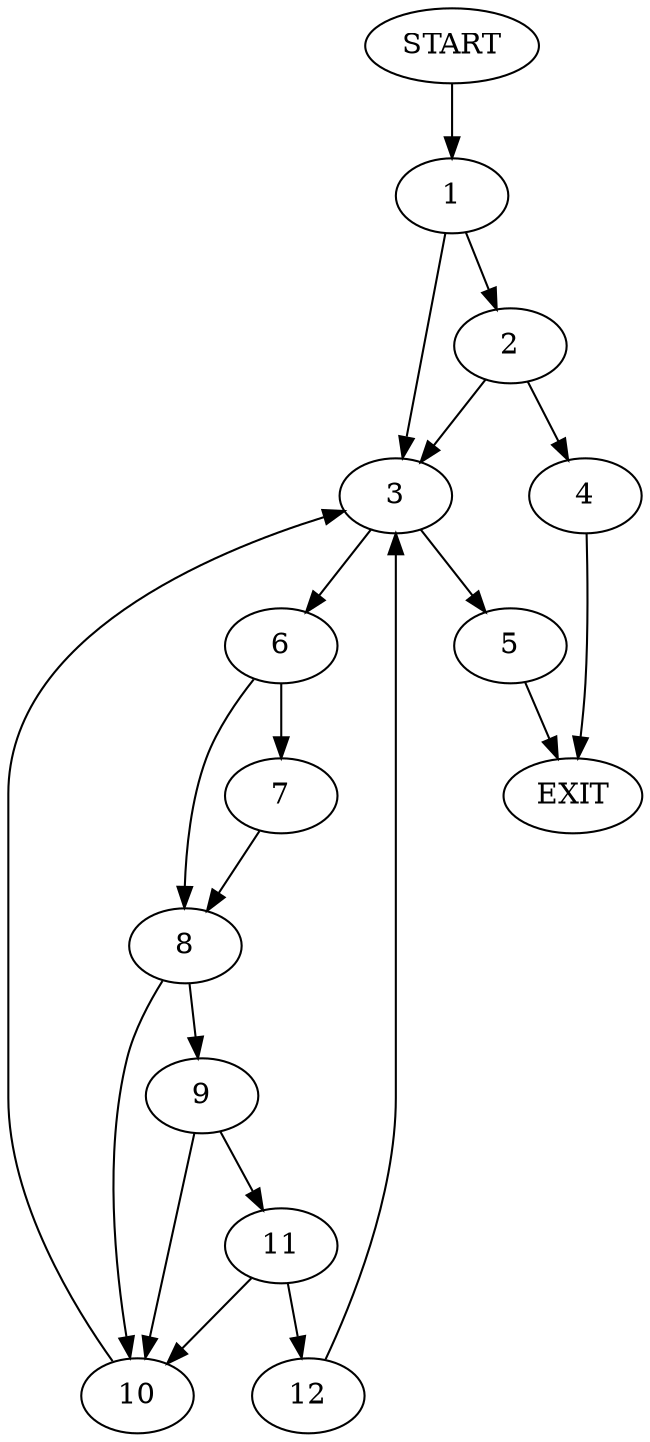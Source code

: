 digraph {
0 [label="START"]
13 [label="EXIT"]
0 -> 1
1 -> 2
1 -> 3
2 -> 4
2 -> 3
3 -> 5
3 -> 6
4 -> 13
5 -> 13
6 -> 7
6 -> 8
7 -> 8
8 -> 9
8 -> 10
10 -> 3
9 -> 10
9 -> 11
11 -> 12
11 -> 10
12 -> 3
}
